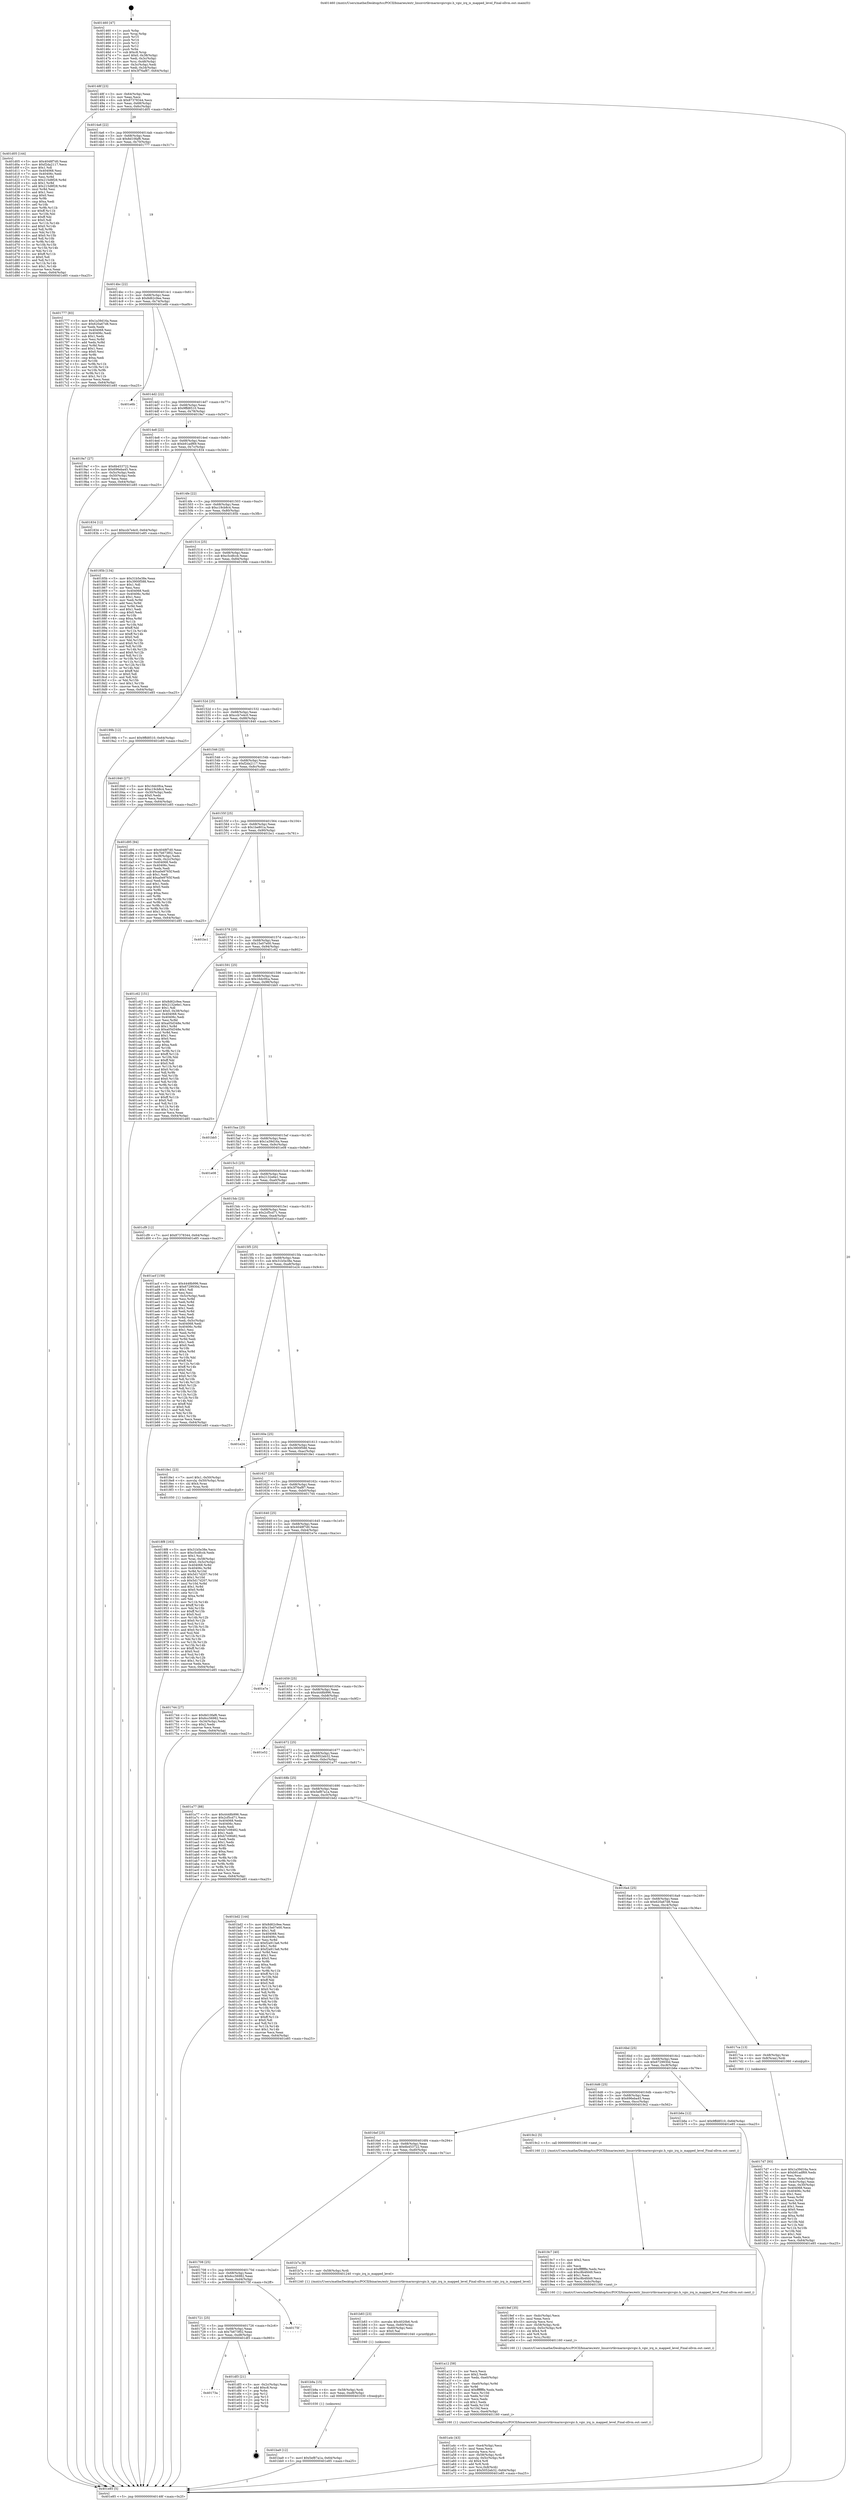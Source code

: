 digraph "0x401460" {
  label = "0x401460 (/mnt/c/Users/mathe/Desktop/tcc/POCII/binaries/extr_linuxvirtkvmarmvgicvgic.h_vgic_irq_is_mapped_level_Final-ollvm.out::main(0))"
  labelloc = "t"
  node[shape=record]

  Entry [label="",width=0.3,height=0.3,shape=circle,fillcolor=black,style=filled]
  "0x40148f" [label="{
     0x40148f [23]\l
     | [instrs]\l
     &nbsp;&nbsp;0x40148f \<+3\>: mov -0x64(%rbp),%eax\l
     &nbsp;&nbsp;0x401492 \<+2\>: mov %eax,%ecx\l
     &nbsp;&nbsp;0x401494 \<+6\>: sub $0x87378344,%ecx\l
     &nbsp;&nbsp;0x40149a \<+3\>: mov %eax,-0x68(%rbp)\l
     &nbsp;&nbsp;0x40149d \<+3\>: mov %ecx,-0x6c(%rbp)\l
     &nbsp;&nbsp;0x4014a0 \<+6\>: je 0000000000401d05 \<main+0x8a5\>\l
  }"]
  "0x401d05" [label="{
     0x401d05 [144]\l
     | [instrs]\l
     &nbsp;&nbsp;0x401d05 \<+5\>: mov $0x4048f7d0,%eax\l
     &nbsp;&nbsp;0x401d0a \<+5\>: mov $0xf2da2117,%ecx\l
     &nbsp;&nbsp;0x401d0f \<+2\>: mov $0x1,%dl\l
     &nbsp;&nbsp;0x401d11 \<+7\>: mov 0x404068,%esi\l
     &nbsp;&nbsp;0x401d18 \<+7\>: mov 0x40406c,%edi\l
     &nbsp;&nbsp;0x401d1f \<+3\>: mov %esi,%r8d\l
     &nbsp;&nbsp;0x401d22 \<+7\>: sub $0x215d8f28,%r8d\l
     &nbsp;&nbsp;0x401d29 \<+4\>: sub $0x1,%r8d\l
     &nbsp;&nbsp;0x401d2d \<+7\>: add $0x215d8f28,%r8d\l
     &nbsp;&nbsp;0x401d34 \<+4\>: imul %r8d,%esi\l
     &nbsp;&nbsp;0x401d38 \<+3\>: and $0x1,%esi\l
     &nbsp;&nbsp;0x401d3b \<+3\>: cmp $0x0,%esi\l
     &nbsp;&nbsp;0x401d3e \<+4\>: sete %r9b\l
     &nbsp;&nbsp;0x401d42 \<+3\>: cmp $0xa,%edi\l
     &nbsp;&nbsp;0x401d45 \<+4\>: setl %r10b\l
     &nbsp;&nbsp;0x401d49 \<+3\>: mov %r9b,%r11b\l
     &nbsp;&nbsp;0x401d4c \<+4\>: xor $0xff,%r11b\l
     &nbsp;&nbsp;0x401d50 \<+3\>: mov %r10b,%bl\l
     &nbsp;&nbsp;0x401d53 \<+3\>: xor $0xff,%bl\l
     &nbsp;&nbsp;0x401d56 \<+3\>: xor $0x0,%dl\l
     &nbsp;&nbsp;0x401d59 \<+3\>: mov %r11b,%r14b\l
     &nbsp;&nbsp;0x401d5c \<+4\>: and $0x0,%r14b\l
     &nbsp;&nbsp;0x401d60 \<+3\>: and %dl,%r9b\l
     &nbsp;&nbsp;0x401d63 \<+3\>: mov %bl,%r15b\l
     &nbsp;&nbsp;0x401d66 \<+4\>: and $0x0,%r15b\l
     &nbsp;&nbsp;0x401d6a \<+3\>: and %dl,%r10b\l
     &nbsp;&nbsp;0x401d6d \<+3\>: or %r9b,%r14b\l
     &nbsp;&nbsp;0x401d70 \<+3\>: or %r10b,%r15b\l
     &nbsp;&nbsp;0x401d73 \<+3\>: xor %r15b,%r14b\l
     &nbsp;&nbsp;0x401d76 \<+3\>: or %bl,%r11b\l
     &nbsp;&nbsp;0x401d79 \<+4\>: xor $0xff,%r11b\l
     &nbsp;&nbsp;0x401d7d \<+3\>: or $0x0,%dl\l
     &nbsp;&nbsp;0x401d80 \<+3\>: and %dl,%r11b\l
     &nbsp;&nbsp;0x401d83 \<+3\>: or %r11b,%r14b\l
     &nbsp;&nbsp;0x401d86 \<+4\>: test $0x1,%r14b\l
     &nbsp;&nbsp;0x401d8a \<+3\>: cmovne %ecx,%eax\l
     &nbsp;&nbsp;0x401d8d \<+3\>: mov %eax,-0x64(%rbp)\l
     &nbsp;&nbsp;0x401d90 \<+5\>: jmp 0000000000401e85 \<main+0xa25\>\l
  }"]
  "0x4014a6" [label="{
     0x4014a6 [22]\l
     | [instrs]\l
     &nbsp;&nbsp;0x4014a6 \<+5\>: jmp 00000000004014ab \<main+0x4b\>\l
     &nbsp;&nbsp;0x4014ab \<+3\>: mov -0x68(%rbp),%eax\l
     &nbsp;&nbsp;0x4014ae \<+5\>: sub $0x8d10faf6,%eax\l
     &nbsp;&nbsp;0x4014b3 \<+3\>: mov %eax,-0x70(%rbp)\l
     &nbsp;&nbsp;0x4014b6 \<+6\>: je 0000000000401777 \<main+0x317\>\l
  }"]
  Exit [label="",width=0.3,height=0.3,shape=circle,fillcolor=black,style=filled,peripheries=2]
  "0x401777" [label="{
     0x401777 [83]\l
     | [instrs]\l
     &nbsp;&nbsp;0x401777 \<+5\>: mov $0x1a39d16a,%eax\l
     &nbsp;&nbsp;0x40177c \<+5\>: mov $0x620a67d8,%ecx\l
     &nbsp;&nbsp;0x401781 \<+2\>: xor %edx,%edx\l
     &nbsp;&nbsp;0x401783 \<+7\>: mov 0x404068,%esi\l
     &nbsp;&nbsp;0x40178a \<+7\>: mov 0x40406c,%edi\l
     &nbsp;&nbsp;0x401791 \<+3\>: sub $0x1,%edx\l
     &nbsp;&nbsp;0x401794 \<+3\>: mov %esi,%r8d\l
     &nbsp;&nbsp;0x401797 \<+3\>: add %edx,%r8d\l
     &nbsp;&nbsp;0x40179a \<+4\>: imul %r8d,%esi\l
     &nbsp;&nbsp;0x40179e \<+3\>: and $0x1,%esi\l
     &nbsp;&nbsp;0x4017a1 \<+3\>: cmp $0x0,%esi\l
     &nbsp;&nbsp;0x4017a4 \<+4\>: sete %r9b\l
     &nbsp;&nbsp;0x4017a8 \<+3\>: cmp $0xa,%edi\l
     &nbsp;&nbsp;0x4017ab \<+4\>: setl %r10b\l
     &nbsp;&nbsp;0x4017af \<+3\>: mov %r9b,%r11b\l
     &nbsp;&nbsp;0x4017b2 \<+3\>: and %r10b,%r11b\l
     &nbsp;&nbsp;0x4017b5 \<+3\>: xor %r10b,%r9b\l
     &nbsp;&nbsp;0x4017b8 \<+3\>: or %r9b,%r11b\l
     &nbsp;&nbsp;0x4017bb \<+4\>: test $0x1,%r11b\l
     &nbsp;&nbsp;0x4017bf \<+3\>: cmovne %ecx,%eax\l
     &nbsp;&nbsp;0x4017c2 \<+3\>: mov %eax,-0x64(%rbp)\l
     &nbsp;&nbsp;0x4017c5 \<+5\>: jmp 0000000000401e85 \<main+0xa25\>\l
  }"]
  "0x4014bc" [label="{
     0x4014bc [22]\l
     | [instrs]\l
     &nbsp;&nbsp;0x4014bc \<+5\>: jmp 00000000004014c1 \<main+0x61\>\l
     &nbsp;&nbsp;0x4014c1 \<+3\>: mov -0x68(%rbp),%eax\l
     &nbsp;&nbsp;0x4014c4 \<+5\>: sub $0x8d62c9ee,%eax\l
     &nbsp;&nbsp;0x4014c9 \<+3\>: mov %eax,-0x74(%rbp)\l
     &nbsp;&nbsp;0x4014cc \<+6\>: je 0000000000401e6b \<main+0xa0b\>\l
  }"]
  "0x40173a" [label="{
     0x40173a\l
  }", style=dashed]
  "0x401e6b" [label="{
     0x401e6b\l
  }", style=dashed]
  "0x4014d2" [label="{
     0x4014d2 [22]\l
     | [instrs]\l
     &nbsp;&nbsp;0x4014d2 \<+5\>: jmp 00000000004014d7 \<main+0x77\>\l
     &nbsp;&nbsp;0x4014d7 \<+3\>: mov -0x68(%rbp),%eax\l
     &nbsp;&nbsp;0x4014da \<+5\>: sub $0x9ffd8510,%eax\l
     &nbsp;&nbsp;0x4014df \<+3\>: mov %eax,-0x78(%rbp)\l
     &nbsp;&nbsp;0x4014e2 \<+6\>: je 00000000004019a7 \<main+0x547\>\l
  }"]
  "0x401df3" [label="{
     0x401df3 [21]\l
     | [instrs]\l
     &nbsp;&nbsp;0x401df3 \<+3\>: mov -0x2c(%rbp),%eax\l
     &nbsp;&nbsp;0x401df6 \<+7\>: add $0xc8,%rsp\l
     &nbsp;&nbsp;0x401dfd \<+1\>: pop %rbx\l
     &nbsp;&nbsp;0x401dfe \<+2\>: pop %r12\l
     &nbsp;&nbsp;0x401e00 \<+2\>: pop %r13\l
     &nbsp;&nbsp;0x401e02 \<+2\>: pop %r14\l
     &nbsp;&nbsp;0x401e04 \<+2\>: pop %r15\l
     &nbsp;&nbsp;0x401e06 \<+1\>: pop %rbp\l
     &nbsp;&nbsp;0x401e07 \<+1\>: ret\l
  }"]
  "0x4019a7" [label="{
     0x4019a7 [27]\l
     | [instrs]\l
     &nbsp;&nbsp;0x4019a7 \<+5\>: mov $0x6b453722,%eax\l
     &nbsp;&nbsp;0x4019ac \<+5\>: mov $0x696eba45,%ecx\l
     &nbsp;&nbsp;0x4019b1 \<+3\>: mov -0x5c(%rbp),%edx\l
     &nbsp;&nbsp;0x4019b4 \<+3\>: cmp -0x50(%rbp),%edx\l
     &nbsp;&nbsp;0x4019b7 \<+3\>: cmovl %ecx,%eax\l
     &nbsp;&nbsp;0x4019ba \<+3\>: mov %eax,-0x64(%rbp)\l
     &nbsp;&nbsp;0x4019bd \<+5\>: jmp 0000000000401e85 \<main+0xa25\>\l
  }"]
  "0x4014e8" [label="{
     0x4014e8 [22]\l
     | [instrs]\l
     &nbsp;&nbsp;0x4014e8 \<+5\>: jmp 00000000004014ed \<main+0x8d\>\l
     &nbsp;&nbsp;0x4014ed \<+3\>: mov -0x68(%rbp),%eax\l
     &nbsp;&nbsp;0x4014f0 \<+5\>: sub $0xb91adf69,%eax\l
     &nbsp;&nbsp;0x4014f5 \<+3\>: mov %eax,-0x7c(%rbp)\l
     &nbsp;&nbsp;0x4014f8 \<+6\>: je 0000000000401834 \<main+0x3d4\>\l
  }"]
  "0x401721" [label="{
     0x401721 [25]\l
     | [instrs]\l
     &nbsp;&nbsp;0x401721 \<+5\>: jmp 0000000000401726 \<main+0x2c6\>\l
     &nbsp;&nbsp;0x401726 \<+3\>: mov -0x68(%rbp),%eax\l
     &nbsp;&nbsp;0x401729 \<+5\>: sub $0x7b673f02,%eax\l
     &nbsp;&nbsp;0x40172e \<+6\>: mov %eax,-0xd8(%rbp)\l
     &nbsp;&nbsp;0x401734 \<+6\>: je 0000000000401df3 \<main+0x993\>\l
  }"]
  "0x401834" [label="{
     0x401834 [12]\l
     | [instrs]\l
     &nbsp;&nbsp;0x401834 \<+7\>: movl $0xccb7e4c0,-0x64(%rbp)\l
     &nbsp;&nbsp;0x40183b \<+5\>: jmp 0000000000401e85 \<main+0xa25\>\l
  }"]
  "0x4014fe" [label="{
     0x4014fe [22]\l
     | [instrs]\l
     &nbsp;&nbsp;0x4014fe \<+5\>: jmp 0000000000401503 \<main+0xa3\>\l
     &nbsp;&nbsp;0x401503 \<+3\>: mov -0x68(%rbp),%eax\l
     &nbsp;&nbsp;0x401506 \<+5\>: sub $0xc19cb8c4,%eax\l
     &nbsp;&nbsp;0x40150b \<+3\>: mov %eax,-0x80(%rbp)\l
     &nbsp;&nbsp;0x40150e \<+6\>: je 000000000040185b \<main+0x3fb\>\l
  }"]
  "0x40175f" [label="{
     0x40175f\l
  }", style=dashed]
  "0x40185b" [label="{
     0x40185b [134]\l
     | [instrs]\l
     &nbsp;&nbsp;0x40185b \<+5\>: mov $0x31b5e38e,%eax\l
     &nbsp;&nbsp;0x401860 \<+5\>: mov $0x3900f588,%ecx\l
     &nbsp;&nbsp;0x401865 \<+2\>: mov $0x1,%dl\l
     &nbsp;&nbsp;0x401867 \<+2\>: xor %esi,%esi\l
     &nbsp;&nbsp;0x401869 \<+7\>: mov 0x404068,%edi\l
     &nbsp;&nbsp;0x401870 \<+8\>: mov 0x40406c,%r8d\l
     &nbsp;&nbsp;0x401878 \<+3\>: sub $0x1,%esi\l
     &nbsp;&nbsp;0x40187b \<+3\>: mov %edi,%r9d\l
     &nbsp;&nbsp;0x40187e \<+3\>: add %esi,%r9d\l
     &nbsp;&nbsp;0x401881 \<+4\>: imul %r9d,%edi\l
     &nbsp;&nbsp;0x401885 \<+3\>: and $0x1,%edi\l
     &nbsp;&nbsp;0x401888 \<+3\>: cmp $0x0,%edi\l
     &nbsp;&nbsp;0x40188b \<+4\>: sete %r10b\l
     &nbsp;&nbsp;0x40188f \<+4\>: cmp $0xa,%r8d\l
     &nbsp;&nbsp;0x401893 \<+4\>: setl %r11b\l
     &nbsp;&nbsp;0x401897 \<+3\>: mov %r10b,%bl\l
     &nbsp;&nbsp;0x40189a \<+3\>: xor $0xff,%bl\l
     &nbsp;&nbsp;0x40189d \<+3\>: mov %r11b,%r14b\l
     &nbsp;&nbsp;0x4018a0 \<+4\>: xor $0xff,%r14b\l
     &nbsp;&nbsp;0x4018a4 \<+3\>: xor $0x0,%dl\l
     &nbsp;&nbsp;0x4018a7 \<+3\>: mov %bl,%r15b\l
     &nbsp;&nbsp;0x4018aa \<+4\>: and $0x0,%r15b\l
     &nbsp;&nbsp;0x4018ae \<+3\>: and %dl,%r10b\l
     &nbsp;&nbsp;0x4018b1 \<+3\>: mov %r14b,%r12b\l
     &nbsp;&nbsp;0x4018b4 \<+4\>: and $0x0,%r12b\l
     &nbsp;&nbsp;0x4018b8 \<+3\>: and %dl,%r11b\l
     &nbsp;&nbsp;0x4018bb \<+3\>: or %r10b,%r15b\l
     &nbsp;&nbsp;0x4018be \<+3\>: or %r11b,%r12b\l
     &nbsp;&nbsp;0x4018c1 \<+3\>: xor %r12b,%r15b\l
     &nbsp;&nbsp;0x4018c4 \<+3\>: or %r14b,%bl\l
     &nbsp;&nbsp;0x4018c7 \<+3\>: xor $0xff,%bl\l
     &nbsp;&nbsp;0x4018ca \<+3\>: or $0x0,%dl\l
     &nbsp;&nbsp;0x4018cd \<+2\>: and %dl,%bl\l
     &nbsp;&nbsp;0x4018cf \<+3\>: or %bl,%r15b\l
     &nbsp;&nbsp;0x4018d2 \<+4\>: test $0x1,%r15b\l
     &nbsp;&nbsp;0x4018d6 \<+3\>: cmovne %ecx,%eax\l
     &nbsp;&nbsp;0x4018d9 \<+3\>: mov %eax,-0x64(%rbp)\l
     &nbsp;&nbsp;0x4018dc \<+5\>: jmp 0000000000401e85 \<main+0xa25\>\l
  }"]
  "0x401514" [label="{
     0x401514 [25]\l
     | [instrs]\l
     &nbsp;&nbsp;0x401514 \<+5\>: jmp 0000000000401519 \<main+0xb9\>\l
     &nbsp;&nbsp;0x401519 \<+3\>: mov -0x68(%rbp),%eax\l
     &nbsp;&nbsp;0x40151c \<+5\>: sub $0xc5cdfccb,%eax\l
     &nbsp;&nbsp;0x401521 \<+6\>: mov %eax,-0x84(%rbp)\l
     &nbsp;&nbsp;0x401527 \<+6\>: je 000000000040199b \<main+0x53b\>\l
  }"]
  "0x401ba9" [label="{
     0x401ba9 [12]\l
     | [instrs]\l
     &nbsp;&nbsp;0x401ba9 \<+7\>: movl $0x5ef87a1a,-0x64(%rbp)\l
     &nbsp;&nbsp;0x401bb0 \<+5\>: jmp 0000000000401e85 \<main+0xa25\>\l
  }"]
  "0x40199b" [label="{
     0x40199b [12]\l
     | [instrs]\l
     &nbsp;&nbsp;0x40199b \<+7\>: movl $0x9ffd8510,-0x64(%rbp)\l
     &nbsp;&nbsp;0x4019a2 \<+5\>: jmp 0000000000401e85 \<main+0xa25\>\l
  }"]
  "0x40152d" [label="{
     0x40152d [25]\l
     | [instrs]\l
     &nbsp;&nbsp;0x40152d \<+5\>: jmp 0000000000401532 \<main+0xd2\>\l
     &nbsp;&nbsp;0x401532 \<+3\>: mov -0x68(%rbp),%eax\l
     &nbsp;&nbsp;0x401535 \<+5\>: sub $0xccb7e4c0,%eax\l
     &nbsp;&nbsp;0x40153a \<+6\>: mov %eax,-0x88(%rbp)\l
     &nbsp;&nbsp;0x401540 \<+6\>: je 0000000000401840 \<main+0x3e0\>\l
  }"]
  "0x401b9a" [label="{
     0x401b9a [15]\l
     | [instrs]\l
     &nbsp;&nbsp;0x401b9a \<+4\>: mov -0x58(%rbp),%rdi\l
     &nbsp;&nbsp;0x401b9e \<+6\>: mov %eax,-0xe8(%rbp)\l
     &nbsp;&nbsp;0x401ba4 \<+5\>: call 0000000000401030 \<free@plt\>\l
     | [calls]\l
     &nbsp;&nbsp;0x401030 \{1\} (unknown)\l
  }"]
  "0x401840" [label="{
     0x401840 [27]\l
     | [instrs]\l
     &nbsp;&nbsp;0x401840 \<+5\>: mov $0x16dc0fca,%eax\l
     &nbsp;&nbsp;0x401845 \<+5\>: mov $0xc19cb8c4,%ecx\l
     &nbsp;&nbsp;0x40184a \<+3\>: mov -0x30(%rbp),%edx\l
     &nbsp;&nbsp;0x40184d \<+3\>: cmp $0x0,%edx\l
     &nbsp;&nbsp;0x401850 \<+3\>: cmove %ecx,%eax\l
     &nbsp;&nbsp;0x401853 \<+3\>: mov %eax,-0x64(%rbp)\l
     &nbsp;&nbsp;0x401856 \<+5\>: jmp 0000000000401e85 \<main+0xa25\>\l
  }"]
  "0x401546" [label="{
     0x401546 [25]\l
     | [instrs]\l
     &nbsp;&nbsp;0x401546 \<+5\>: jmp 000000000040154b \<main+0xeb\>\l
     &nbsp;&nbsp;0x40154b \<+3\>: mov -0x68(%rbp),%eax\l
     &nbsp;&nbsp;0x40154e \<+5\>: sub $0xf2da2117,%eax\l
     &nbsp;&nbsp;0x401553 \<+6\>: mov %eax,-0x8c(%rbp)\l
     &nbsp;&nbsp;0x401559 \<+6\>: je 0000000000401d95 \<main+0x935\>\l
  }"]
  "0x401b83" [label="{
     0x401b83 [23]\l
     | [instrs]\l
     &nbsp;&nbsp;0x401b83 \<+10\>: movabs $0x4020b6,%rdi\l
     &nbsp;&nbsp;0x401b8d \<+3\>: mov %eax,-0x60(%rbp)\l
     &nbsp;&nbsp;0x401b90 \<+3\>: mov -0x60(%rbp),%esi\l
     &nbsp;&nbsp;0x401b93 \<+2\>: mov $0x0,%al\l
     &nbsp;&nbsp;0x401b95 \<+5\>: call 0000000000401040 \<printf@plt\>\l
     | [calls]\l
     &nbsp;&nbsp;0x401040 \{1\} (unknown)\l
  }"]
  "0x401d95" [label="{
     0x401d95 [94]\l
     | [instrs]\l
     &nbsp;&nbsp;0x401d95 \<+5\>: mov $0x4048f7d0,%eax\l
     &nbsp;&nbsp;0x401d9a \<+5\>: mov $0x7b673f02,%ecx\l
     &nbsp;&nbsp;0x401d9f \<+3\>: mov -0x38(%rbp),%edx\l
     &nbsp;&nbsp;0x401da2 \<+3\>: mov %edx,-0x2c(%rbp)\l
     &nbsp;&nbsp;0x401da5 \<+7\>: mov 0x404068,%edx\l
     &nbsp;&nbsp;0x401dac \<+7\>: mov 0x40406c,%esi\l
     &nbsp;&nbsp;0x401db3 \<+2\>: mov %edx,%edi\l
     &nbsp;&nbsp;0x401db5 \<+6\>: sub $0xa0e9765f,%edi\l
     &nbsp;&nbsp;0x401dbb \<+3\>: sub $0x1,%edi\l
     &nbsp;&nbsp;0x401dbe \<+6\>: add $0xa0e9765f,%edi\l
     &nbsp;&nbsp;0x401dc4 \<+3\>: imul %edi,%edx\l
     &nbsp;&nbsp;0x401dc7 \<+3\>: and $0x1,%edx\l
     &nbsp;&nbsp;0x401dca \<+3\>: cmp $0x0,%edx\l
     &nbsp;&nbsp;0x401dcd \<+4\>: sete %r8b\l
     &nbsp;&nbsp;0x401dd1 \<+3\>: cmp $0xa,%esi\l
     &nbsp;&nbsp;0x401dd4 \<+4\>: setl %r9b\l
     &nbsp;&nbsp;0x401dd8 \<+3\>: mov %r8b,%r10b\l
     &nbsp;&nbsp;0x401ddb \<+3\>: and %r9b,%r10b\l
     &nbsp;&nbsp;0x401dde \<+3\>: xor %r9b,%r8b\l
     &nbsp;&nbsp;0x401de1 \<+3\>: or %r8b,%r10b\l
     &nbsp;&nbsp;0x401de4 \<+4\>: test $0x1,%r10b\l
     &nbsp;&nbsp;0x401de8 \<+3\>: cmovne %ecx,%eax\l
     &nbsp;&nbsp;0x401deb \<+3\>: mov %eax,-0x64(%rbp)\l
     &nbsp;&nbsp;0x401dee \<+5\>: jmp 0000000000401e85 \<main+0xa25\>\l
  }"]
  "0x40155f" [label="{
     0x40155f [25]\l
     | [instrs]\l
     &nbsp;&nbsp;0x40155f \<+5\>: jmp 0000000000401564 \<main+0x104\>\l
     &nbsp;&nbsp;0x401564 \<+3\>: mov -0x68(%rbp),%eax\l
     &nbsp;&nbsp;0x401567 \<+5\>: sub $0x1be801a,%eax\l
     &nbsp;&nbsp;0x40156c \<+6\>: mov %eax,-0x90(%rbp)\l
     &nbsp;&nbsp;0x401572 \<+6\>: je 0000000000401bc1 \<main+0x761\>\l
  }"]
  "0x401708" [label="{
     0x401708 [25]\l
     | [instrs]\l
     &nbsp;&nbsp;0x401708 \<+5\>: jmp 000000000040170d \<main+0x2ad\>\l
     &nbsp;&nbsp;0x40170d \<+3\>: mov -0x68(%rbp),%eax\l
     &nbsp;&nbsp;0x401710 \<+5\>: sub $0x6cc56982,%eax\l
     &nbsp;&nbsp;0x401715 \<+6\>: mov %eax,-0xd4(%rbp)\l
     &nbsp;&nbsp;0x40171b \<+6\>: je 000000000040175f \<main+0x2ff\>\l
  }"]
  "0x401bc1" [label="{
     0x401bc1\l
  }", style=dashed]
  "0x401578" [label="{
     0x401578 [25]\l
     | [instrs]\l
     &nbsp;&nbsp;0x401578 \<+5\>: jmp 000000000040157d \<main+0x11d\>\l
     &nbsp;&nbsp;0x40157d \<+3\>: mov -0x68(%rbp),%eax\l
     &nbsp;&nbsp;0x401580 \<+5\>: sub $0x15e07e00,%eax\l
     &nbsp;&nbsp;0x401585 \<+6\>: mov %eax,-0x94(%rbp)\l
     &nbsp;&nbsp;0x40158b \<+6\>: je 0000000000401c62 \<main+0x802\>\l
  }"]
  "0x401b7a" [label="{
     0x401b7a [9]\l
     | [instrs]\l
     &nbsp;&nbsp;0x401b7a \<+4\>: mov -0x58(%rbp),%rdi\l
     &nbsp;&nbsp;0x401b7e \<+5\>: call 0000000000401240 \<vgic_irq_is_mapped_level\>\l
     | [calls]\l
     &nbsp;&nbsp;0x401240 \{1\} (/mnt/c/Users/mathe/Desktop/tcc/POCII/binaries/extr_linuxvirtkvmarmvgicvgic.h_vgic_irq_is_mapped_level_Final-ollvm.out::vgic_irq_is_mapped_level)\l
  }"]
  "0x401c62" [label="{
     0x401c62 [151]\l
     | [instrs]\l
     &nbsp;&nbsp;0x401c62 \<+5\>: mov $0x8d62c9ee,%eax\l
     &nbsp;&nbsp;0x401c67 \<+5\>: mov $0x2132e6e1,%ecx\l
     &nbsp;&nbsp;0x401c6c \<+2\>: mov $0x1,%dl\l
     &nbsp;&nbsp;0x401c6e \<+7\>: movl $0x0,-0x38(%rbp)\l
     &nbsp;&nbsp;0x401c75 \<+7\>: mov 0x404068,%esi\l
     &nbsp;&nbsp;0x401c7c \<+7\>: mov 0x40406c,%edi\l
     &nbsp;&nbsp;0x401c83 \<+3\>: mov %esi,%r8d\l
     &nbsp;&nbsp;0x401c86 \<+7\>: add $0xa05d348e,%r8d\l
     &nbsp;&nbsp;0x401c8d \<+4\>: sub $0x1,%r8d\l
     &nbsp;&nbsp;0x401c91 \<+7\>: sub $0xa05d348e,%r8d\l
     &nbsp;&nbsp;0x401c98 \<+4\>: imul %r8d,%esi\l
     &nbsp;&nbsp;0x401c9c \<+3\>: and $0x1,%esi\l
     &nbsp;&nbsp;0x401c9f \<+3\>: cmp $0x0,%esi\l
     &nbsp;&nbsp;0x401ca2 \<+4\>: sete %r9b\l
     &nbsp;&nbsp;0x401ca6 \<+3\>: cmp $0xa,%edi\l
     &nbsp;&nbsp;0x401ca9 \<+4\>: setl %r10b\l
     &nbsp;&nbsp;0x401cad \<+3\>: mov %r9b,%r11b\l
     &nbsp;&nbsp;0x401cb0 \<+4\>: xor $0xff,%r11b\l
     &nbsp;&nbsp;0x401cb4 \<+3\>: mov %r10b,%bl\l
     &nbsp;&nbsp;0x401cb7 \<+3\>: xor $0xff,%bl\l
     &nbsp;&nbsp;0x401cba \<+3\>: xor $0x0,%dl\l
     &nbsp;&nbsp;0x401cbd \<+3\>: mov %r11b,%r14b\l
     &nbsp;&nbsp;0x401cc0 \<+4\>: and $0x0,%r14b\l
     &nbsp;&nbsp;0x401cc4 \<+3\>: and %dl,%r9b\l
     &nbsp;&nbsp;0x401cc7 \<+3\>: mov %bl,%r15b\l
     &nbsp;&nbsp;0x401cca \<+4\>: and $0x0,%r15b\l
     &nbsp;&nbsp;0x401cce \<+3\>: and %dl,%r10b\l
     &nbsp;&nbsp;0x401cd1 \<+3\>: or %r9b,%r14b\l
     &nbsp;&nbsp;0x401cd4 \<+3\>: or %r10b,%r15b\l
     &nbsp;&nbsp;0x401cd7 \<+3\>: xor %r15b,%r14b\l
     &nbsp;&nbsp;0x401cda \<+3\>: or %bl,%r11b\l
     &nbsp;&nbsp;0x401cdd \<+4\>: xor $0xff,%r11b\l
     &nbsp;&nbsp;0x401ce1 \<+3\>: or $0x0,%dl\l
     &nbsp;&nbsp;0x401ce4 \<+3\>: and %dl,%r11b\l
     &nbsp;&nbsp;0x401ce7 \<+3\>: or %r11b,%r14b\l
     &nbsp;&nbsp;0x401cea \<+4\>: test $0x1,%r14b\l
     &nbsp;&nbsp;0x401cee \<+3\>: cmovne %ecx,%eax\l
     &nbsp;&nbsp;0x401cf1 \<+3\>: mov %eax,-0x64(%rbp)\l
     &nbsp;&nbsp;0x401cf4 \<+5\>: jmp 0000000000401e85 \<main+0xa25\>\l
  }"]
  "0x401591" [label="{
     0x401591 [25]\l
     | [instrs]\l
     &nbsp;&nbsp;0x401591 \<+5\>: jmp 0000000000401596 \<main+0x136\>\l
     &nbsp;&nbsp;0x401596 \<+3\>: mov -0x68(%rbp),%eax\l
     &nbsp;&nbsp;0x401599 \<+5\>: sub $0x16dc0fca,%eax\l
     &nbsp;&nbsp;0x40159e \<+6\>: mov %eax,-0x98(%rbp)\l
     &nbsp;&nbsp;0x4015a4 \<+6\>: je 0000000000401bb5 \<main+0x755\>\l
  }"]
  "0x401a4c" [label="{
     0x401a4c [43]\l
     | [instrs]\l
     &nbsp;&nbsp;0x401a4c \<+6\>: mov -0xe4(%rbp),%ecx\l
     &nbsp;&nbsp;0x401a52 \<+3\>: imul %eax,%ecx\l
     &nbsp;&nbsp;0x401a55 \<+3\>: movslq %ecx,%rsi\l
     &nbsp;&nbsp;0x401a58 \<+4\>: mov -0x58(%rbp),%rdi\l
     &nbsp;&nbsp;0x401a5c \<+4\>: movslq -0x5c(%rbp),%r8\l
     &nbsp;&nbsp;0x401a60 \<+4\>: shl $0x4,%r8\l
     &nbsp;&nbsp;0x401a64 \<+3\>: add %r8,%rdi\l
     &nbsp;&nbsp;0x401a67 \<+4\>: mov %rsi,0x8(%rdi)\l
     &nbsp;&nbsp;0x401a6b \<+7\>: movl $0x5052eb32,-0x64(%rbp)\l
     &nbsp;&nbsp;0x401a72 \<+5\>: jmp 0000000000401e85 \<main+0xa25\>\l
  }"]
  "0x401bb5" [label="{
     0x401bb5\l
  }", style=dashed]
  "0x4015aa" [label="{
     0x4015aa [25]\l
     | [instrs]\l
     &nbsp;&nbsp;0x4015aa \<+5\>: jmp 00000000004015af \<main+0x14f\>\l
     &nbsp;&nbsp;0x4015af \<+3\>: mov -0x68(%rbp),%eax\l
     &nbsp;&nbsp;0x4015b2 \<+5\>: sub $0x1a39d16a,%eax\l
     &nbsp;&nbsp;0x4015b7 \<+6\>: mov %eax,-0x9c(%rbp)\l
     &nbsp;&nbsp;0x4015bd \<+6\>: je 0000000000401e08 \<main+0x9a8\>\l
  }"]
  "0x401a12" [label="{
     0x401a12 [58]\l
     | [instrs]\l
     &nbsp;&nbsp;0x401a12 \<+2\>: xor %ecx,%ecx\l
     &nbsp;&nbsp;0x401a14 \<+5\>: mov $0x2,%edx\l
     &nbsp;&nbsp;0x401a19 \<+6\>: mov %edx,-0xe0(%rbp)\l
     &nbsp;&nbsp;0x401a1f \<+1\>: cltd\l
     &nbsp;&nbsp;0x401a20 \<+7\>: mov -0xe0(%rbp),%r9d\l
     &nbsp;&nbsp;0x401a27 \<+3\>: idiv %r9d\l
     &nbsp;&nbsp;0x401a2a \<+6\>: imul $0xfffffffe,%edx,%edx\l
     &nbsp;&nbsp;0x401a30 \<+3\>: mov %ecx,%r10d\l
     &nbsp;&nbsp;0x401a33 \<+3\>: sub %edx,%r10d\l
     &nbsp;&nbsp;0x401a36 \<+2\>: mov %ecx,%edx\l
     &nbsp;&nbsp;0x401a38 \<+3\>: sub $0x1,%edx\l
     &nbsp;&nbsp;0x401a3b \<+3\>: add %edx,%r10d\l
     &nbsp;&nbsp;0x401a3e \<+3\>: sub %r10d,%ecx\l
     &nbsp;&nbsp;0x401a41 \<+6\>: mov %ecx,-0xe4(%rbp)\l
     &nbsp;&nbsp;0x401a47 \<+5\>: call 0000000000401160 \<next_i\>\l
     | [calls]\l
     &nbsp;&nbsp;0x401160 \{1\} (/mnt/c/Users/mathe/Desktop/tcc/POCII/binaries/extr_linuxvirtkvmarmvgicvgic.h_vgic_irq_is_mapped_level_Final-ollvm.out::next_i)\l
  }"]
  "0x401e08" [label="{
     0x401e08\l
  }", style=dashed]
  "0x4015c3" [label="{
     0x4015c3 [25]\l
     | [instrs]\l
     &nbsp;&nbsp;0x4015c3 \<+5\>: jmp 00000000004015c8 \<main+0x168\>\l
     &nbsp;&nbsp;0x4015c8 \<+3\>: mov -0x68(%rbp),%eax\l
     &nbsp;&nbsp;0x4015cb \<+5\>: sub $0x2132e6e1,%eax\l
     &nbsp;&nbsp;0x4015d0 \<+6\>: mov %eax,-0xa0(%rbp)\l
     &nbsp;&nbsp;0x4015d6 \<+6\>: je 0000000000401cf9 \<main+0x899\>\l
  }"]
  "0x4019ef" [label="{
     0x4019ef [35]\l
     | [instrs]\l
     &nbsp;&nbsp;0x4019ef \<+6\>: mov -0xdc(%rbp),%ecx\l
     &nbsp;&nbsp;0x4019f5 \<+3\>: imul %eax,%ecx\l
     &nbsp;&nbsp;0x4019f8 \<+3\>: movslq %ecx,%rsi\l
     &nbsp;&nbsp;0x4019fb \<+4\>: mov -0x58(%rbp),%rdi\l
     &nbsp;&nbsp;0x4019ff \<+4\>: movslq -0x5c(%rbp),%r8\l
     &nbsp;&nbsp;0x401a03 \<+4\>: shl $0x4,%r8\l
     &nbsp;&nbsp;0x401a07 \<+3\>: add %r8,%rdi\l
     &nbsp;&nbsp;0x401a0a \<+3\>: mov %rsi,(%rdi)\l
     &nbsp;&nbsp;0x401a0d \<+5\>: call 0000000000401160 \<next_i\>\l
     | [calls]\l
     &nbsp;&nbsp;0x401160 \{1\} (/mnt/c/Users/mathe/Desktop/tcc/POCII/binaries/extr_linuxvirtkvmarmvgicvgic.h_vgic_irq_is_mapped_level_Final-ollvm.out::next_i)\l
  }"]
  "0x401cf9" [label="{
     0x401cf9 [12]\l
     | [instrs]\l
     &nbsp;&nbsp;0x401cf9 \<+7\>: movl $0x87378344,-0x64(%rbp)\l
     &nbsp;&nbsp;0x401d00 \<+5\>: jmp 0000000000401e85 \<main+0xa25\>\l
  }"]
  "0x4015dc" [label="{
     0x4015dc [25]\l
     | [instrs]\l
     &nbsp;&nbsp;0x4015dc \<+5\>: jmp 00000000004015e1 \<main+0x181\>\l
     &nbsp;&nbsp;0x4015e1 \<+3\>: mov -0x68(%rbp),%eax\l
     &nbsp;&nbsp;0x4015e4 \<+5\>: sub $0x2cf5cd71,%eax\l
     &nbsp;&nbsp;0x4015e9 \<+6\>: mov %eax,-0xa4(%rbp)\l
     &nbsp;&nbsp;0x4015ef \<+6\>: je 0000000000401acf \<main+0x66f\>\l
  }"]
  "0x4019c7" [label="{
     0x4019c7 [40]\l
     | [instrs]\l
     &nbsp;&nbsp;0x4019c7 \<+5\>: mov $0x2,%ecx\l
     &nbsp;&nbsp;0x4019cc \<+1\>: cltd\l
     &nbsp;&nbsp;0x4019cd \<+2\>: idiv %ecx\l
     &nbsp;&nbsp;0x4019cf \<+6\>: imul $0xfffffffe,%edx,%ecx\l
     &nbsp;&nbsp;0x4019d5 \<+6\>: sub $0xc8b4fd49,%ecx\l
     &nbsp;&nbsp;0x4019db \<+3\>: add $0x1,%ecx\l
     &nbsp;&nbsp;0x4019de \<+6\>: add $0xc8b4fd49,%ecx\l
     &nbsp;&nbsp;0x4019e4 \<+6\>: mov %ecx,-0xdc(%rbp)\l
     &nbsp;&nbsp;0x4019ea \<+5\>: call 0000000000401160 \<next_i\>\l
     | [calls]\l
     &nbsp;&nbsp;0x401160 \{1\} (/mnt/c/Users/mathe/Desktop/tcc/POCII/binaries/extr_linuxvirtkvmarmvgicvgic.h_vgic_irq_is_mapped_level_Final-ollvm.out::next_i)\l
  }"]
  "0x401acf" [label="{
     0x401acf [159]\l
     | [instrs]\l
     &nbsp;&nbsp;0x401acf \<+5\>: mov $0x4448b996,%eax\l
     &nbsp;&nbsp;0x401ad4 \<+5\>: mov $0x6729930d,%ecx\l
     &nbsp;&nbsp;0x401ad9 \<+2\>: mov $0x1,%dl\l
     &nbsp;&nbsp;0x401adb \<+2\>: xor %esi,%esi\l
     &nbsp;&nbsp;0x401add \<+3\>: mov -0x5c(%rbp),%edi\l
     &nbsp;&nbsp;0x401ae0 \<+3\>: mov %esi,%r8d\l
     &nbsp;&nbsp;0x401ae3 \<+3\>: sub %edi,%r8d\l
     &nbsp;&nbsp;0x401ae6 \<+2\>: mov %esi,%edi\l
     &nbsp;&nbsp;0x401ae8 \<+3\>: sub $0x1,%edi\l
     &nbsp;&nbsp;0x401aeb \<+3\>: add %edi,%r8d\l
     &nbsp;&nbsp;0x401aee \<+2\>: mov %esi,%edi\l
     &nbsp;&nbsp;0x401af0 \<+3\>: sub %r8d,%edi\l
     &nbsp;&nbsp;0x401af3 \<+3\>: mov %edi,-0x5c(%rbp)\l
     &nbsp;&nbsp;0x401af6 \<+7\>: mov 0x404068,%edi\l
     &nbsp;&nbsp;0x401afd \<+8\>: mov 0x40406c,%r8d\l
     &nbsp;&nbsp;0x401b05 \<+3\>: sub $0x1,%esi\l
     &nbsp;&nbsp;0x401b08 \<+3\>: mov %edi,%r9d\l
     &nbsp;&nbsp;0x401b0b \<+3\>: add %esi,%r9d\l
     &nbsp;&nbsp;0x401b0e \<+4\>: imul %r9d,%edi\l
     &nbsp;&nbsp;0x401b12 \<+3\>: and $0x1,%edi\l
     &nbsp;&nbsp;0x401b15 \<+3\>: cmp $0x0,%edi\l
     &nbsp;&nbsp;0x401b18 \<+4\>: sete %r10b\l
     &nbsp;&nbsp;0x401b1c \<+4\>: cmp $0xa,%r8d\l
     &nbsp;&nbsp;0x401b20 \<+4\>: setl %r11b\l
     &nbsp;&nbsp;0x401b24 \<+3\>: mov %r10b,%bl\l
     &nbsp;&nbsp;0x401b27 \<+3\>: xor $0xff,%bl\l
     &nbsp;&nbsp;0x401b2a \<+3\>: mov %r11b,%r14b\l
     &nbsp;&nbsp;0x401b2d \<+4\>: xor $0xff,%r14b\l
     &nbsp;&nbsp;0x401b31 \<+3\>: xor $0x0,%dl\l
     &nbsp;&nbsp;0x401b34 \<+3\>: mov %bl,%r15b\l
     &nbsp;&nbsp;0x401b37 \<+4\>: and $0x0,%r15b\l
     &nbsp;&nbsp;0x401b3b \<+3\>: and %dl,%r10b\l
     &nbsp;&nbsp;0x401b3e \<+3\>: mov %r14b,%r12b\l
     &nbsp;&nbsp;0x401b41 \<+4\>: and $0x0,%r12b\l
     &nbsp;&nbsp;0x401b45 \<+3\>: and %dl,%r11b\l
     &nbsp;&nbsp;0x401b48 \<+3\>: or %r10b,%r15b\l
     &nbsp;&nbsp;0x401b4b \<+3\>: or %r11b,%r12b\l
     &nbsp;&nbsp;0x401b4e \<+3\>: xor %r12b,%r15b\l
     &nbsp;&nbsp;0x401b51 \<+3\>: or %r14b,%bl\l
     &nbsp;&nbsp;0x401b54 \<+3\>: xor $0xff,%bl\l
     &nbsp;&nbsp;0x401b57 \<+3\>: or $0x0,%dl\l
     &nbsp;&nbsp;0x401b5a \<+2\>: and %dl,%bl\l
     &nbsp;&nbsp;0x401b5c \<+3\>: or %bl,%r15b\l
     &nbsp;&nbsp;0x401b5f \<+4\>: test $0x1,%r15b\l
     &nbsp;&nbsp;0x401b63 \<+3\>: cmovne %ecx,%eax\l
     &nbsp;&nbsp;0x401b66 \<+3\>: mov %eax,-0x64(%rbp)\l
     &nbsp;&nbsp;0x401b69 \<+5\>: jmp 0000000000401e85 \<main+0xa25\>\l
  }"]
  "0x4015f5" [label="{
     0x4015f5 [25]\l
     | [instrs]\l
     &nbsp;&nbsp;0x4015f5 \<+5\>: jmp 00000000004015fa \<main+0x19a\>\l
     &nbsp;&nbsp;0x4015fa \<+3\>: mov -0x68(%rbp),%eax\l
     &nbsp;&nbsp;0x4015fd \<+5\>: sub $0x31b5e38e,%eax\l
     &nbsp;&nbsp;0x401602 \<+6\>: mov %eax,-0xa8(%rbp)\l
     &nbsp;&nbsp;0x401608 \<+6\>: je 0000000000401e24 \<main+0x9c4\>\l
  }"]
  "0x4016ef" [label="{
     0x4016ef [25]\l
     | [instrs]\l
     &nbsp;&nbsp;0x4016ef \<+5\>: jmp 00000000004016f4 \<main+0x294\>\l
     &nbsp;&nbsp;0x4016f4 \<+3\>: mov -0x68(%rbp),%eax\l
     &nbsp;&nbsp;0x4016f7 \<+5\>: sub $0x6b453722,%eax\l
     &nbsp;&nbsp;0x4016fc \<+6\>: mov %eax,-0xd0(%rbp)\l
     &nbsp;&nbsp;0x401702 \<+6\>: je 0000000000401b7a \<main+0x71a\>\l
  }"]
  "0x401e24" [label="{
     0x401e24\l
  }", style=dashed]
  "0x40160e" [label="{
     0x40160e [25]\l
     | [instrs]\l
     &nbsp;&nbsp;0x40160e \<+5\>: jmp 0000000000401613 \<main+0x1b3\>\l
     &nbsp;&nbsp;0x401613 \<+3\>: mov -0x68(%rbp),%eax\l
     &nbsp;&nbsp;0x401616 \<+5\>: sub $0x3900f588,%eax\l
     &nbsp;&nbsp;0x40161b \<+6\>: mov %eax,-0xac(%rbp)\l
     &nbsp;&nbsp;0x401621 \<+6\>: je 00000000004018e1 \<main+0x481\>\l
  }"]
  "0x4019c2" [label="{
     0x4019c2 [5]\l
     | [instrs]\l
     &nbsp;&nbsp;0x4019c2 \<+5\>: call 0000000000401160 \<next_i\>\l
     | [calls]\l
     &nbsp;&nbsp;0x401160 \{1\} (/mnt/c/Users/mathe/Desktop/tcc/POCII/binaries/extr_linuxvirtkvmarmvgicvgic.h_vgic_irq_is_mapped_level_Final-ollvm.out::next_i)\l
  }"]
  "0x4018e1" [label="{
     0x4018e1 [23]\l
     | [instrs]\l
     &nbsp;&nbsp;0x4018e1 \<+7\>: movl $0x1,-0x50(%rbp)\l
     &nbsp;&nbsp;0x4018e8 \<+4\>: movslq -0x50(%rbp),%rax\l
     &nbsp;&nbsp;0x4018ec \<+4\>: shl $0x4,%rax\l
     &nbsp;&nbsp;0x4018f0 \<+3\>: mov %rax,%rdi\l
     &nbsp;&nbsp;0x4018f3 \<+5\>: call 0000000000401050 \<malloc@plt\>\l
     | [calls]\l
     &nbsp;&nbsp;0x401050 \{1\} (unknown)\l
  }"]
  "0x401627" [label="{
     0x401627 [25]\l
     | [instrs]\l
     &nbsp;&nbsp;0x401627 \<+5\>: jmp 000000000040162c \<main+0x1cc\>\l
     &nbsp;&nbsp;0x40162c \<+3\>: mov -0x68(%rbp),%eax\l
     &nbsp;&nbsp;0x40162f \<+5\>: sub $0x3f76af87,%eax\l
     &nbsp;&nbsp;0x401634 \<+6\>: mov %eax,-0xb0(%rbp)\l
     &nbsp;&nbsp;0x40163a \<+6\>: je 0000000000401744 \<main+0x2e4\>\l
  }"]
  "0x4016d6" [label="{
     0x4016d6 [25]\l
     | [instrs]\l
     &nbsp;&nbsp;0x4016d6 \<+5\>: jmp 00000000004016db \<main+0x27b\>\l
     &nbsp;&nbsp;0x4016db \<+3\>: mov -0x68(%rbp),%eax\l
     &nbsp;&nbsp;0x4016de \<+5\>: sub $0x696eba45,%eax\l
     &nbsp;&nbsp;0x4016e3 \<+6\>: mov %eax,-0xcc(%rbp)\l
     &nbsp;&nbsp;0x4016e9 \<+6\>: je 00000000004019c2 \<main+0x562\>\l
  }"]
  "0x401744" [label="{
     0x401744 [27]\l
     | [instrs]\l
     &nbsp;&nbsp;0x401744 \<+5\>: mov $0x8d10faf6,%eax\l
     &nbsp;&nbsp;0x401749 \<+5\>: mov $0x6cc56982,%ecx\l
     &nbsp;&nbsp;0x40174e \<+3\>: mov -0x34(%rbp),%edx\l
     &nbsp;&nbsp;0x401751 \<+3\>: cmp $0x2,%edx\l
     &nbsp;&nbsp;0x401754 \<+3\>: cmovne %ecx,%eax\l
     &nbsp;&nbsp;0x401757 \<+3\>: mov %eax,-0x64(%rbp)\l
     &nbsp;&nbsp;0x40175a \<+5\>: jmp 0000000000401e85 \<main+0xa25\>\l
  }"]
  "0x401640" [label="{
     0x401640 [25]\l
     | [instrs]\l
     &nbsp;&nbsp;0x401640 \<+5\>: jmp 0000000000401645 \<main+0x1e5\>\l
     &nbsp;&nbsp;0x401645 \<+3\>: mov -0x68(%rbp),%eax\l
     &nbsp;&nbsp;0x401648 \<+5\>: sub $0x4048f7d0,%eax\l
     &nbsp;&nbsp;0x40164d \<+6\>: mov %eax,-0xb4(%rbp)\l
     &nbsp;&nbsp;0x401653 \<+6\>: je 0000000000401e7e \<main+0xa1e\>\l
  }"]
  "0x401e85" [label="{
     0x401e85 [5]\l
     | [instrs]\l
     &nbsp;&nbsp;0x401e85 \<+5\>: jmp 000000000040148f \<main+0x2f\>\l
  }"]
  "0x401460" [label="{
     0x401460 [47]\l
     | [instrs]\l
     &nbsp;&nbsp;0x401460 \<+1\>: push %rbp\l
     &nbsp;&nbsp;0x401461 \<+3\>: mov %rsp,%rbp\l
     &nbsp;&nbsp;0x401464 \<+2\>: push %r15\l
     &nbsp;&nbsp;0x401466 \<+2\>: push %r14\l
     &nbsp;&nbsp;0x401468 \<+2\>: push %r13\l
     &nbsp;&nbsp;0x40146a \<+2\>: push %r12\l
     &nbsp;&nbsp;0x40146c \<+1\>: push %rbx\l
     &nbsp;&nbsp;0x40146d \<+7\>: sub $0xc8,%rsp\l
     &nbsp;&nbsp;0x401474 \<+7\>: movl $0x0,-0x38(%rbp)\l
     &nbsp;&nbsp;0x40147b \<+3\>: mov %edi,-0x3c(%rbp)\l
     &nbsp;&nbsp;0x40147e \<+4\>: mov %rsi,-0x48(%rbp)\l
     &nbsp;&nbsp;0x401482 \<+3\>: mov -0x3c(%rbp),%edi\l
     &nbsp;&nbsp;0x401485 \<+3\>: mov %edi,-0x34(%rbp)\l
     &nbsp;&nbsp;0x401488 \<+7\>: movl $0x3f76af87,-0x64(%rbp)\l
  }"]
  "0x401b6e" [label="{
     0x401b6e [12]\l
     | [instrs]\l
     &nbsp;&nbsp;0x401b6e \<+7\>: movl $0x9ffd8510,-0x64(%rbp)\l
     &nbsp;&nbsp;0x401b75 \<+5\>: jmp 0000000000401e85 \<main+0xa25\>\l
  }"]
  "0x401e7e" [label="{
     0x401e7e\l
  }", style=dashed]
  "0x401659" [label="{
     0x401659 [25]\l
     | [instrs]\l
     &nbsp;&nbsp;0x401659 \<+5\>: jmp 000000000040165e \<main+0x1fe\>\l
     &nbsp;&nbsp;0x40165e \<+3\>: mov -0x68(%rbp),%eax\l
     &nbsp;&nbsp;0x401661 \<+5\>: sub $0x4448b996,%eax\l
     &nbsp;&nbsp;0x401666 \<+6\>: mov %eax,-0xb8(%rbp)\l
     &nbsp;&nbsp;0x40166c \<+6\>: je 0000000000401e52 \<main+0x9f2\>\l
  }"]
  "0x4018f8" [label="{
     0x4018f8 [163]\l
     | [instrs]\l
     &nbsp;&nbsp;0x4018f8 \<+5\>: mov $0x31b5e38e,%ecx\l
     &nbsp;&nbsp;0x4018fd \<+5\>: mov $0xc5cdfccb,%edx\l
     &nbsp;&nbsp;0x401902 \<+3\>: mov $0x1,%sil\l
     &nbsp;&nbsp;0x401905 \<+4\>: mov %rax,-0x58(%rbp)\l
     &nbsp;&nbsp;0x401909 \<+7\>: movl $0x0,-0x5c(%rbp)\l
     &nbsp;&nbsp;0x401910 \<+8\>: mov 0x404068,%r8d\l
     &nbsp;&nbsp;0x401918 \<+8\>: mov 0x40406c,%r9d\l
     &nbsp;&nbsp;0x401920 \<+3\>: mov %r8d,%r10d\l
     &nbsp;&nbsp;0x401923 \<+7\>: add $0x5d17d207,%r10d\l
     &nbsp;&nbsp;0x40192a \<+4\>: sub $0x1,%r10d\l
     &nbsp;&nbsp;0x40192e \<+7\>: sub $0x5d17d207,%r10d\l
     &nbsp;&nbsp;0x401935 \<+4\>: imul %r10d,%r8d\l
     &nbsp;&nbsp;0x401939 \<+4\>: and $0x1,%r8d\l
     &nbsp;&nbsp;0x40193d \<+4\>: cmp $0x0,%r8d\l
     &nbsp;&nbsp;0x401941 \<+4\>: sete %r11b\l
     &nbsp;&nbsp;0x401945 \<+4\>: cmp $0xa,%r9d\l
     &nbsp;&nbsp;0x401949 \<+3\>: setl %bl\l
     &nbsp;&nbsp;0x40194c \<+3\>: mov %r11b,%r14b\l
     &nbsp;&nbsp;0x40194f \<+4\>: xor $0xff,%r14b\l
     &nbsp;&nbsp;0x401953 \<+3\>: mov %bl,%r15b\l
     &nbsp;&nbsp;0x401956 \<+4\>: xor $0xff,%r15b\l
     &nbsp;&nbsp;0x40195a \<+4\>: xor $0x0,%sil\l
     &nbsp;&nbsp;0x40195e \<+3\>: mov %r14b,%r12b\l
     &nbsp;&nbsp;0x401961 \<+4\>: and $0x0,%r12b\l
     &nbsp;&nbsp;0x401965 \<+3\>: and %sil,%r11b\l
     &nbsp;&nbsp;0x401968 \<+3\>: mov %r15b,%r13b\l
     &nbsp;&nbsp;0x40196b \<+4\>: and $0x0,%r13b\l
     &nbsp;&nbsp;0x40196f \<+3\>: and %sil,%bl\l
     &nbsp;&nbsp;0x401972 \<+3\>: or %r11b,%r12b\l
     &nbsp;&nbsp;0x401975 \<+3\>: or %bl,%r13b\l
     &nbsp;&nbsp;0x401978 \<+3\>: xor %r13b,%r12b\l
     &nbsp;&nbsp;0x40197b \<+3\>: or %r15b,%r14b\l
     &nbsp;&nbsp;0x40197e \<+4\>: xor $0xff,%r14b\l
     &nbsp;&nbsp;0x401982 \<+4\>: or $0x0,%sil\l
     &nbsp;&nbsp;0x401986 \<+3\>: and %sil,%r14b\l
     &nbsp;&nbsp;0x401989 \<+3\>: or %r14b,%r12b\l
     &nbsp;&nbsp;0x40198c \<+4\>: test $0x1,%r12b\l
     &nbsp;&nbsp;0x401990 \<+3\>: cmovne %edx,%ecx\l
     &nbsp;&nbsp;0x401993 \<+3\>: mov %ecx,-0x64(%rbp)\l
     &nbsp;&nbsp;0x401996 \<+5\>: jmp 0000000000401e85 \<main+0xa25\>\l
  }"]
  "0x401e52" [label="{
     0x401e52\l
  }", style=dashed]
  "0x401672" [label="{
     0x401672 [25]\l
     | [instrs]\l
     &nbsp;&nbsp;0x401672 \<+5\>: jmp 0000000000401677 \<main+0x217\>\l
     &nbsp;&nbsp;0x401677 \<+3\>: mov -0x68(%rbp),%eax\l
     &nbsp;&nbsp;0x40167a \<+5\>: sub $0x5052eb32,%eax\l
     &nbsp;&nbsp;0x40167f \<+6\>: mov %eax,-0xbc(%rbp)\l
     &nbsp;&nbsp;0x401685 \<+6\>: je 0000000000401a77 \<main+0x617\>\l
  }"]
  "0x4017d7" [label="{
     0x4017d7 [93]\l
     | [instrs]\l
     &nbsp;&nbsp;0x4017d7 \<+5\>: mov $0x1a39d16a,%ecx\l
     &nbsp;&nbsp;0x4017dc \<+5\>: mov $0xb91adf69,%edx\l
     &nbsp;&nbsp;0x4017e1 \<+2\>: xor %esi,%esi\l
     &nbsp;&nbsp;0x4017e3 \<+3\>: mov %eax,-0x4c(%rbp)\l
     &nbsp;&nbsp;0x4017e6 \<+3\>: mov -0x4c(%rbp),%eax\l
     &nbsp;&nbsp;0x4017e9 \<+3\>: mov %eax,-0x30(%rbp)\l
     &nbsp;&nbsp;0x4017ec \<+7\>: mov 0x404068,%eax\l
     &nbsp;&nbsp;0x4017f3 \<+8\>: mov 0x40406c,%r8d\l
     &nbsp;&nbsp;0x4017fb \<+3\>: sub $0x1,%esi\l
     &nbsp;&nbsp;0x4017fe \<+3\>: mov %eax,%r9d\l
     &nbsp;&nbsp;0x401801 \<+3\>: add %esi,%r9d\l
     &nbsp;&nbsp;0x401804 \<+4\>: imul %r9d,%eax\l
     &nbsp;&nbsp;0x401808 \<+3\>: and $0x1,%eax\l
     &nbsp;&nbsp;0x40180b \<+3\>: cmp $0x0,%eax\l
     &nbsp;&nbsp;0x40180e \<+4\>: sete %r10b\l
     &nbsp;&nbsp;0x401812 \<+4\>: cmp $0xa,%r8d\l
     &nbsp;&nbsp;0x401816 \<+4\>: setl %r11b\l
     &nbsp;&nbsp;0x40181a \<+3\>: mov %r10b,%bl\l
     &nbsp;&nbsp;0x40181d \<+3\>: and %r11b,%bl\l
     &nbsp;&nbsp;0x401820 \<+3\>: xor %r11b,%r10b\l
     &nbsp;&nbsp;0x401823 \<+3\>: or %r10b,%bl\l
     &nbsp;&nbsp;0x401826 \<+3\>: test $0x1,%bl\l
     &nbsp;&nbsp;0x401829 \<+3\>: cmovne %edx,%ecx\l
     &nbsp;&nbsp;0x40182c \<+3\>: mov %ecx,-0x64(%rbp)\l
     &nbsp;&nbsp;0x40182f \<+5\>: jmp 0000000000401e85 \<main+0xa25\>\l
  }"]
  "0x401a77" [label="{
     0x401a77 [88]\l
     | [instrs]\l
     &nbsp;&nbsp;0x401a77 \<+5\>: mov $0x4448b996,%eax\l
     &nbsp;&nbsp;0x401a7c \<+5\>: mov $0x2cf5cd71,%ecx\l
     &nbsp;&nbsp;0x401a81 \<+7\>: mov 0x404068,%edx\l
     &nbsp;&nbsp;0x401a88 \<+7\>: mov 0x40406c,%esi\l
     &nbsp;&nbsp;0x401a8f \<+2\>: mov %edx,%edi\l
     &nbsp;&nbsp;0x401a91 \<+6\>: add $0xb7c08482,%edi\l
     &nbsp;&nbsp;0x401a97 \<+3\>: sub $0x1,%edi\l
     &nbsp;&nbsp;0x401a9a \<+6\>: sub $0xb7c08482,%edi\l
     &nbsp;&nbsp;0x401aa0 \<+3\>: imul %edi,%edx\l
     &nbsp;&nbsp;0x401aa3 \<+3\>: and $0x1,%edx\l
     &nbsp;&nbsp;0x401aa6 \<+3\>: cmp $0x0,%edx\l
     &nbsp;&nbsp;0x401aa9 \<+4\>: sete %r8b\l
     &nbsp;&nbsp;0x401aad \<+3\>: cmp $0xa,%esi\l
     &nbsp;&nbsp;0x401ab0 \<+4\>: setl %r9b\l
     &nbsp;&nbsp;0x401ab4 \<+3\>: mov %r8b,%r10b\l
     &nbsp;&nbsp;0x401ab7 \<+3\>: and %r9b,%r10b\l
     &nbsp;&nbsp;0x401aba \<+3\>: xor %r9b,%r8b\l
     &nbsp;&nbsp;0x401abd \<+3\>: or %r8b,%r10b\l
     &nbsp;&nbsp;0x401ac0 \<+4\>: test $0x1,%r10b\l
     &nbsp;&nbsp;0x401ac4 \<+3\>: cmovne %ecx,%eax\l
     &nbsp;&nbsp;0x401ac7 \<+3\>: mov %eax,-0x64(%rbp)\l
     &nbsp;&nbsp;0x401aca \<+5\>: jmp 0000000000401e85 \<main+0xa25\>\l
  }"]
  "0x40168b" [label="{
     0x40168b [25]\l
     | [instrs]\l
     &nbsp;&nbsp;0x40168b \<+5\>: jmp 0000000000401690 \<main+0x230\>\l
     &nbsp;&nbsp;0x401690 \<+3\>: mov -0x68(%rbp),%eax\l
     &nbsp;&nbsp;0x401693 \<+5\>: sub $0x5ef87a1a,%eax\l
     &nbsp;&nbsp;0x401698 \<+6\>: mov %eax,-0xc0(%rbp)\l
     &nbsp;&nbsp;0x40169e \<+6\>: je 0000000000401bd2 \<main+0x772\>\l
  }"]
  "0x4016bd" [label="{
     0x4016bd [25]\l
     | [instrs]\l
     &nbsp;&nbsp;0x4016bd \<+5\>: jmp 00000000004016c2 \<main+0x262\>\l
     &nbsp;&nbsp;0x4016c2 \<+3\>: mov -0x68(%rbp),%eax\l
     &nbsp;&nbsp;0x4016c5 \<+5\>: sub $0x6729930d,%eax\l
     &nbsp;&nbsp;0x4016ca \<+6\>: mov %eax,-0xc8(%rbp)\l
     &nbsp;&nbsp;0x4016d0 \<+6\>: je 0000000000401b6e \<main+0x70e\>\l
  }"]
  "0x401bd2" [label="{
     0x401bd2 [144]\l
     | [instrs]\l
     &nbsp;&nbsp;0x401bd2 \<+5\>: mov $0x8d62c9ee,%eax\l
     &nbsp;&nbsp;0x401bd7 \<+5\>: mov $0x15e07e00,%ecx\l
     &nbsp;&nbsp;0x401bdc \<+2\>: mov $0x1,%dl\l
     &nbsp;&nbsp;0x401bde \<+7\>: mov 0x404068,%esi\l
     &nbsp;&nbsp;0x401be5 \<+7\>: mov 0x40406c,%edi\l
     &nbsp;&nbsp;0x401bec \<+3\>: mov %esi,%r8d\l
     &nbsp;&nbsp;0x401bef \<+7\>: sub $0xf2a913a6,%r8d\l
     &nbsp;&nbsp;0x401bf6 \<+4\>: sub $0x1,%r8d\l
     &nbsp;&nbsp;0x401bfa \<+7\>: add $0xf2a913a6,%r8d\l
     &nbsp;&nbsp;0x401c01 \<+4\>: imul %r8d,%esi\l
     &nbsp;&nbsp;0x401c05 \<+3\>: and $0x1,%esi\l
     &nbsp;&nbsp;0x401c08 \<+3\>: cmp $0x0,%esi\l
     &nbsp;&nbsp;0x401c0b \<+4\>: sete %r9b\l
     &nbsp;&nbsp;0x401c0f \<+3\>: cmp $0xa,%edi\l
     &nbsp;&nbsp;0x401c12 \<+4\>: setl %r10b\l
     &nbsp;&nbsp;0x401c16 \<+3\>: mov %r9b,%r11b\l
     &nbsp;&nbsp;0x401c19 \<+4\>: xor $0xff,%r11b\l
     &nbsp;&nbsp;0x401c1d \<+3\>: mov %r10b,%bl\l
     &nbsp;&nbsp;0x401c20 \<+3\>: xor $0xff,%bl\l
     &nbsp;&nbsp;0x401c23 \<+3\>: xor $0x0,%dl\l
     &nbsp;&nbsp;0x401c26 \<+3\>: mov %r11b,%r14b\l
     &nbsp;&nbsp;0x401c29 \<+4\>: and $0x0,%r14b\l
     &nbsp;&nbsp;0x401c2d \<+3\>: and %dl,%r9b\l
     &nbsp;&nbsp;0x401c30 \<+3\>: mov %bl,%r15b\l
     &nbsp;&nbsp;0x401c33 \<+4\>: and $0x0,%r15b\l
     &nbsp;&nbsp;0x401c37 \<+3\>: and %dl,%r10b\l
     &nbsp;&nbsp;0x401c3a \<+3\>: or %r9b,%r14b\l
     &nbsp;&nbsp;0x401c3d \<+3\>: or %r10b,%r15b\l
     &nbsp;&nbsp;0x401c40 \<+3\>: xor %r15b,%r14b\l
     &nbsp;&nbsp;0x401c43 \<+3\>: or %bl,%r11b\l
     &nbsp;&nbsp;0x401c46 \<+4\>: xor $0xff,%r11b\l
     &nbsp;&nbsp;0x401c4a \<+3\>: or $0x0,%dl\l
     &nbsp;&nbsp;0x401c4d \<+3\>: and %dl,%r11b\l
     &nbsp;&nbsp;0x401c50 \<+3\>: or %r11b,%r14b\l
     &nbsp;&nbsp;0x401c53 \<+4\>: test $0x1,%r14b\l
     &nbsp;&nbsp;0x401c57 \<+3\>: cmovne %ecx,%eax\l
     &nbsp;&nbsp;0x401c5a \<+3\>: mov %eax,-0x64(%rbp)\l
     &nbsp;&nbsp;0x401c5d \<+5\>: jmp 0000000000401e85 \<main+0xa25\>\l
  }"]
  "0x4016a4" [label="{
     0x4016a4 [25]\l
     | [instrs]\l
     &nbsp;&nbsp;0x4016a4 \<+5\>: jmp 00000000004016a9 \<main+0x249\>\l
     &nbsp;&nbsp;0x4016a9 \<+3\>: mov -0x68(%rbp),%eax\l
     &nbsp;&nbsp;0x4016ac \<+5\>: sub $0x620a67d8,%eax\l
     &nbsp;&nbsp;0x4016b1 \<+6\>: mov %eax,-0xc4(%rbp)\l
     &nbsp;&nbsp;0x4016b7 \<+6\>: je 00000000004017ca \<main+0x36a\>\l
  }"]
  "0x4017ca" [label="{
     0x4017ca [13]\l
     | [instrs]\l
     &nbsp;&nbsp;0x4017ca \<+4\>: mov -0x48(%rbp),%rax\l
     &nbsp;&nbsp;0x4017ce \<+4\>: mov 0x8(%rax),%rdi\l
     &nbsp;&nbsp;0x4017d2 \<+5\>: call 0000000000401060 \<atoi@plt\>\l
     | [calls]\l
     &nbsp;&nbsp;0x401060 \{1\} (unknown)\l
  }"]
  Entry -> "0x401460" [label=" 1"]
  "0x40148f" -> "0x401d05" [label=" 1"]
  "0x40148f" -> "0x4014a6" [label=" 20"]
  "0x401df3" -> Exit [label=" 1"]
  "0x4014a6" -> "0x401777" [label=" 1"]
  "0x4014a6" -> "0x4014bc" [label=" 19"]
  "0x401721" -> "0x40173a" [label=" 0"]
  "0x4014bc" -> "0x401e6b" [label=" 0"]
  "0x4014bc" -> "0x4014d2" [label=" 19"]
  "0x401721" -> "0x401df3" [label=" 1"]
  "0x4014d2" -> "0x4019a7" [label=" 2"]
  "0x4014d2" -> "0x4014e8" [label=" 17"]
  "0x401708" -> "0x401721" [label=" 1"]
  "0x4014e8" -> "0x401834" [label=" 1"]
  "0x4014e8" -> "0x4014fe" [label=" 16"]
  "0x401708" -> "0x40175f" [label=" 0"]
  "0x4014fe" -> "0x40185b" [label=" 1"]
  "0x4014fe" -> "0x401514" [label=" 15"]
  "0x401d95" -> "0x401e85" [label=" 1"]
  "0x401514" -> "0x40199b" [label=" 1"]
  "0x401514" -> "0x40152d" [label=" 14"]
  "0x401d05" -> "0x401e85" [label=" 1"]
  "0x40152d" -> "0x401840" [label=" 1"]
  "0x40152d" -> "0x401546" [label=" 13"]
  "0x401cf9" -> "0x401e85" [label=" 1"]
  "0x401546" -> "0x401d95" [label=" 1"]
  "0x401546" -> "0x40155f" [label=" 12"]
  "0x401c62" -> "0x401e85" [label=" 1"]
  "0x40155f" -> "0x401bc1" [label=" 0"]
  "0x40155f" -> "0x401578" [label=" 12"]
  "0x401bd2" -> "0x401e85" [label=" 1"]
  "0x401578" -> "0x401c62" [label=" 1"]
  "0x401578" -> "0x401591" [label=" 11"]
  "0x401ba9" -> "0x401e85" [label=" 1"]
  "0x401591" -> "0x401bb5" [label=" 0"]
  "0x401591" -> "0x4015aa" [label=" 11"]
  "0x401b83" -> "0x401b9a" [label=" 1"]
  "0x4015aa" -> "0x401e08" [label=" 0"]
  "0x4015aa" -> "0x4015c3" [label=" 11"]
  "0x401b7a" -> "0x401b83" [label=" 1"]
  "0x4015c3" -> "0x401cf9" [label=" 1"]
  "0x4015c3" -> "0x4015dc" [label=" 10"]
  "0x4016ef" -> "0x401708" [label=" 1"]
  "0x4015dc" -> "0x401acf" [label=" 1"]
  "0x4015dc" -> "0x4015f5" [label=" 9"]
  "0x4016ef" -> "0x401b7a" [label=" 1"]
  "0x4015f5" -> "0x401e24" [label=" 0"]
  "0x4015f5" -> "0x40160e" [label=" 9"]
  "0x401b9a" -> "0x401ba9" [label=" 1"]
  "0x40160e" -> "0x4018e1" [label=" 1"]
  "0x40160e" -> "0x401627" [label=" 8"]
  "0x401b6e" -> "0x401e85" [label=" 1"]
  "0x401627" -> "0x401744" [label=" 1"]
  "0x401627" -> "0x401640" [label=" 7"]
  "0x401744" -> "0x401e85" [label=" 1"]
  "0x401460" -> "0x40148f" [label=" 1"]
  "0x401e85" -> "0x40148f" [label=" 20"]
  "0x401777" -> "0x401e85" [label=" 1"]
  "0x401a77" -> "0x401e85" [label=" 1"]
  "0x401640" -> "0x401e7e" [label=" 0"]
  "0x401640" -> "0x401659" [label=" 7"]
  "0x401a4c" -> "0x401e85" [label=" 1"]
  "0x401659" -> "0x401e52" [label=" 0"]
  "0x401659" -> "0x401672" [label=" 7"]
  "0x4019ef" -> "0x401a12" [label=" 1"]
  "0x401672" -> "0x401a77" [label=" 1"]
  "0x401672" -> "0x40168b" [label=" 6"]
  "0x4019c7" -> "0x4019ef" [label=" 1"]
  "0x40168b" -> "0x401bd2" [label=" 1"]
  "0x40168b" -> "0x4016a4" [label=" 5"]
  "0x4019c2" -> "0x4019c7" [label=" 1"]
  "0x4016a4" -> "0x4017ca" [label=" 1"]
  "0x4016a4" -> "0x4016bd" [label=" 4"]
  "0x4017ca" -> "0x4017d7" [label=" 1"]
  "0x4017d7" -> "0x401e85" [label=" 1"]
  "0x401834" -> "0x401e85" [label=" 1"]
  "0x401840" -> "0x401e85" [label=" 1"]
  "0x40185b" -> "0x401e85" [label=" 1"]
  "0x4018e1" -> "0x4018f8" [label=" 1"]
  "0x4018f8" -> "0x401e85" [label=" 1"]
  "0x40199b" -> "0x401e85" [label=" 1"]
  "0x4019a7" -> "0x401e85" [label=" 2"]
  "0x401a12" -> "0x401a4c" [label=" 1"]
  "0x4016bd" -> "0x401b6e" [label=" 1"]
  "0x4016bd" -> "0x4016d6" [label=" 3"]
  "0x401acf" -> "0x401e85" [label=" 1"]
  "0x4016d6" -> "0x4019c2" [label=" 1"]
  "0x4016d6" -> "0x4016ef" [label=" 2"]
}
